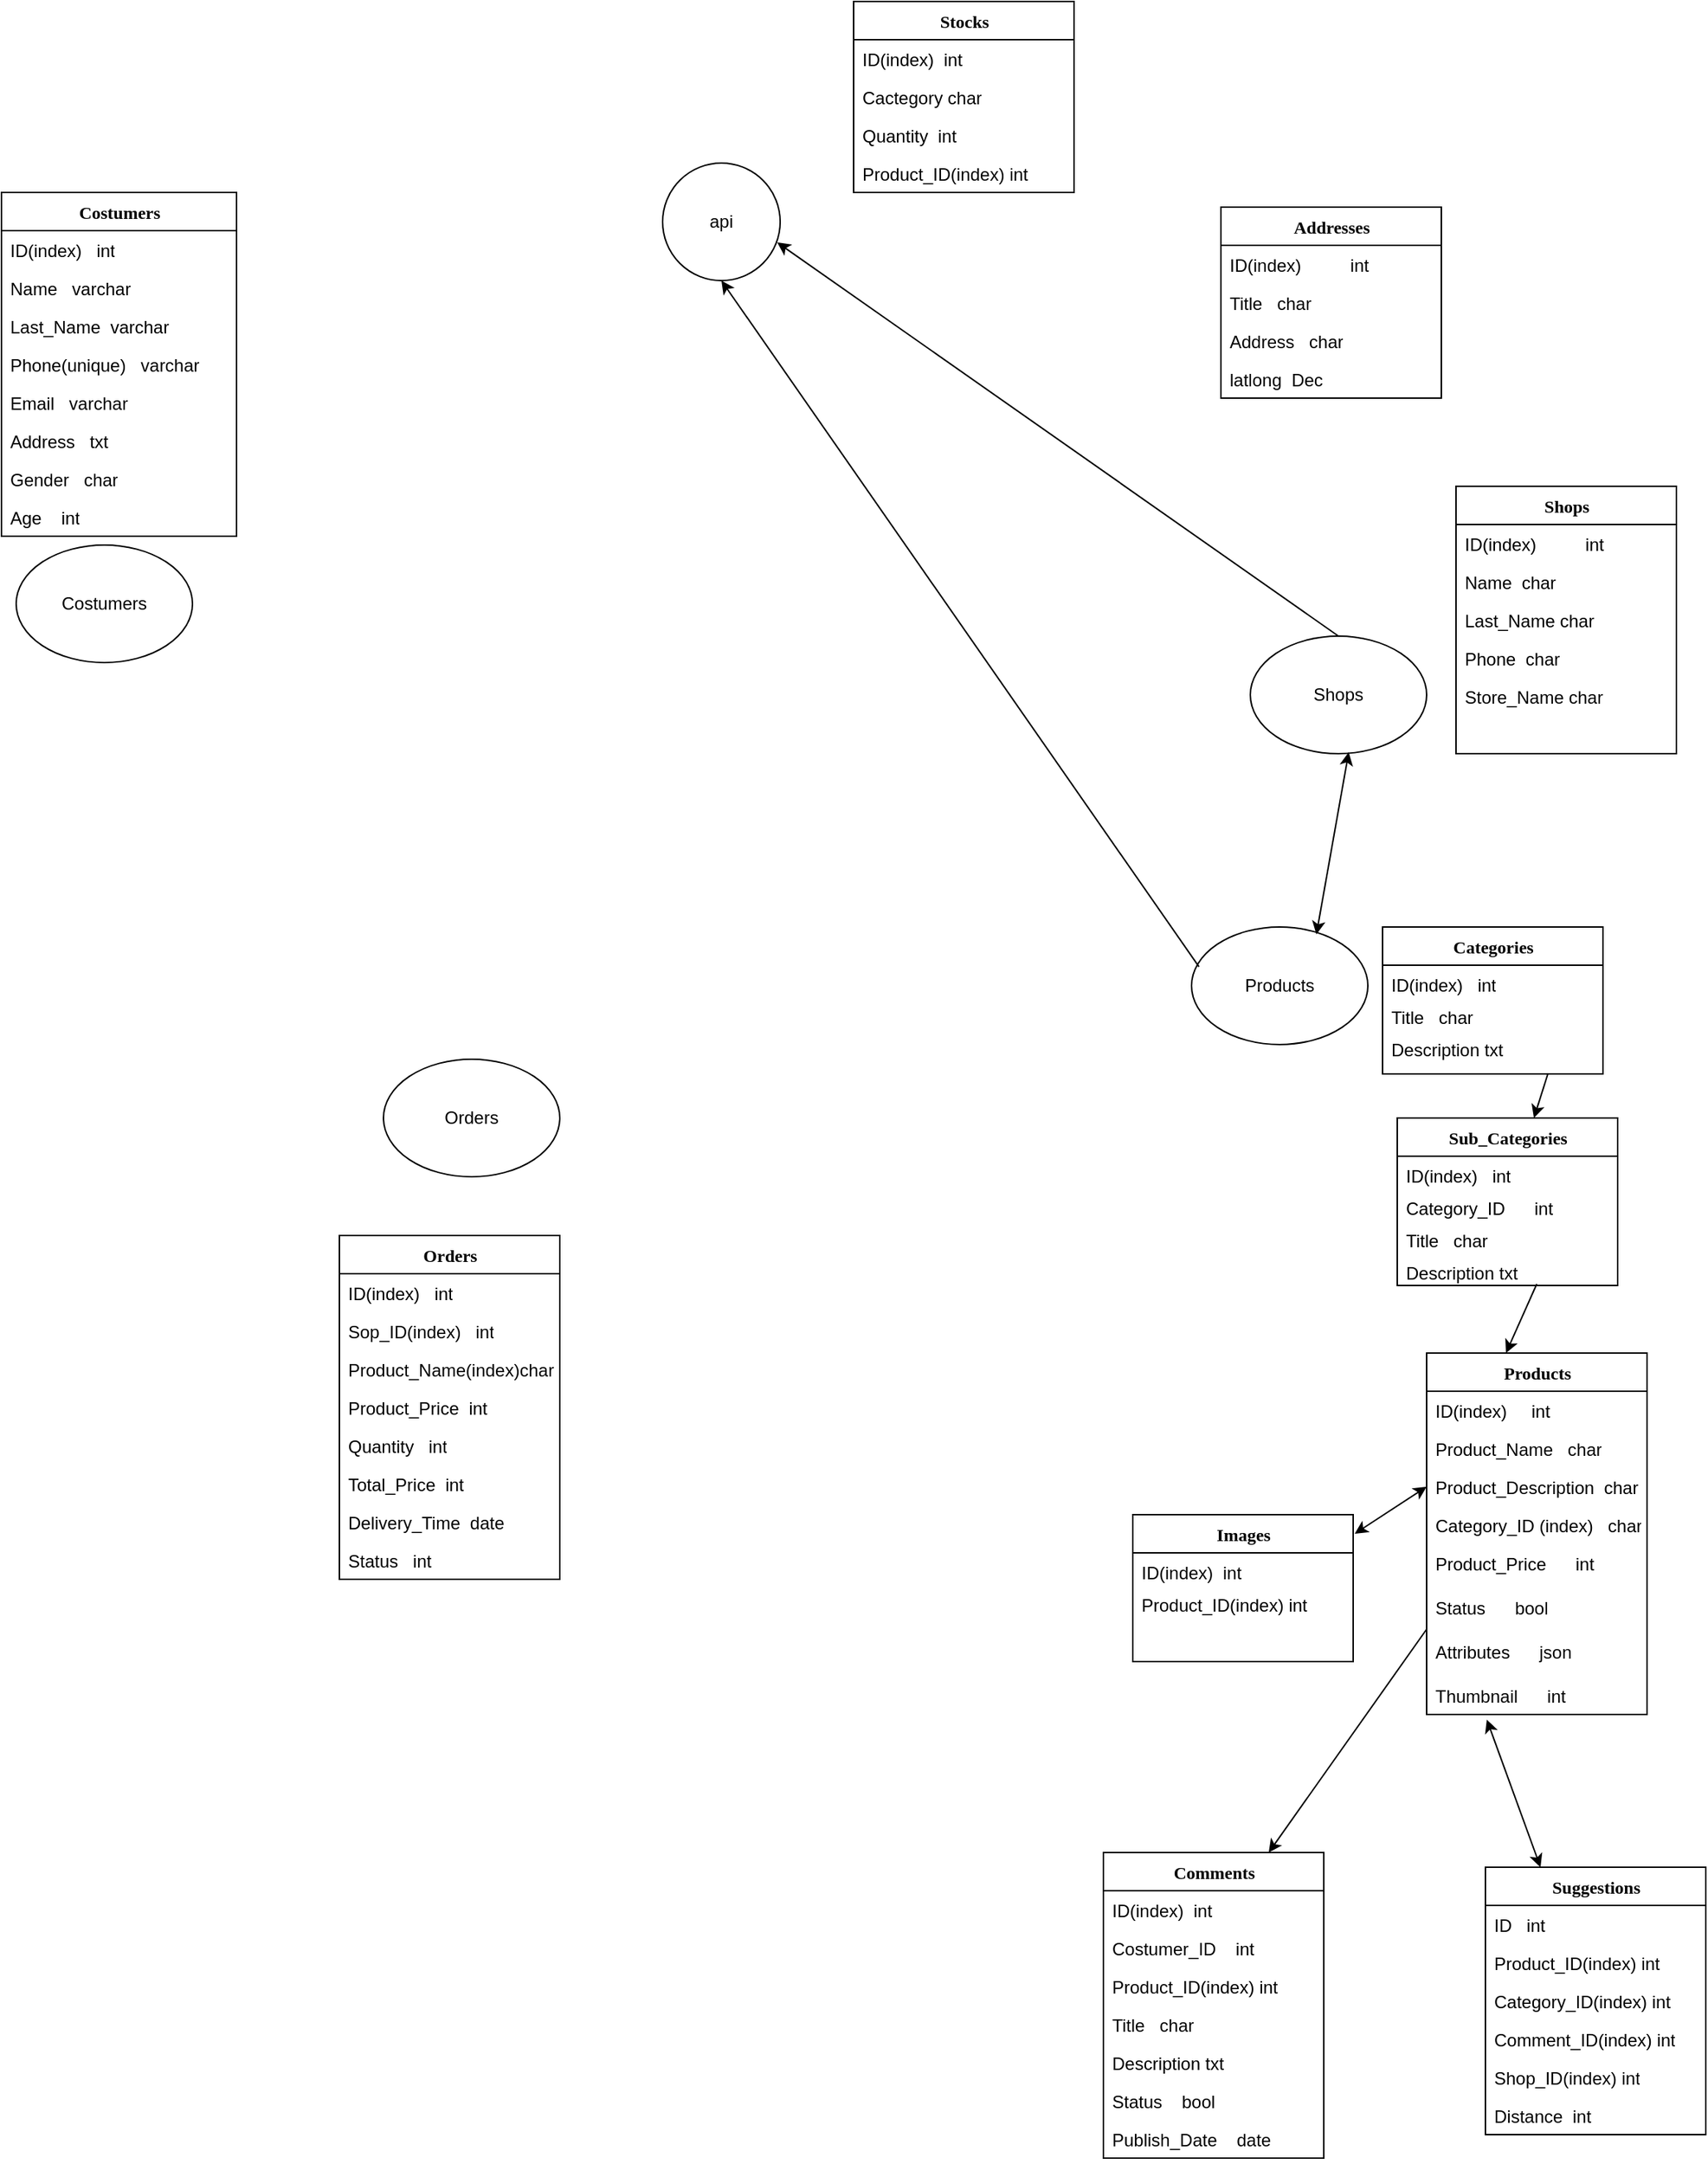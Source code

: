 <mxfile version="15.8.6" type="github">
  <diagram name="Page-1" id="9f46799a-70d6-7492-0946-bef42562c5a5">
    <mxGraphModel dx="1422" dy="794" grid="1" gridSize="10" guides="1" tooltips="1" connect="1" arrows="1" fold="1" page="1" pageScale="1" pageWidth="1100" pageHeight="850" background="none" math="0" shadow="0">
      <root>
        <mxCell id="0" />
        <mxCell id="1" parent="0" />
        <mxCell id="78961159f06e98e8-17" value="Costumers" style="swimlane;html=1;fontStyle=1;align=center;verticalAlign=top;childLayout=stackLayout;horizontal=1;startSize=26;horizontalStack=0;resizeParent=1;resizeLast=0;collapsible=1;marginBottom=0;swimlaneFillColor=#ffffff;rounded=0;shadow=0;comic=0;labelBackgroundColor=none;strokeWidth=1;fillColor=none;fontFamily=Verdana;fontSize=12" parent="1" vertex="1">
          <mxGeometry x="100" y="160" width="160" height="234" as="geometry" />
        </mxCell>
        <mxCell id="78961159f06e98e8-21" value="ID(index)&lt;span style=&quot;white-space: pre&quot;&gt; &lt;/span&gt;&lt;span style=&quot;white-space: pre&quot;&gt; &lt;/span&gt;&lt;span style=&quot;white-space: pre&quot;&gt; &lt;/span&gt;int" style="text;html=1;strokeColor=none;fillColor=none;align=left;verticalAlign=top;spacingLeft=4;spacingRight=4;whiteSpace=wrap;overflow=hidden;rotatable=0;points=[[0,0.5],[1,0.5]];portConstraint=eastwest;" parent="78961159f06e98e8-17" vertex="1">
          <mxGeometry y="26" width="160" height="26" as="geometry" />
        </mxCell>
        <mxCell id="whwB5My_SIchrcy2n_Ha-5" value="Name&lt;span style=&quot;white-space: pre&quot;&gt; &lt;/span&gt;&lt;span style=&quot;white-space: pre&quot;&gt; &lt;/span&gt;&lt;span style=&quot;white-space: pre&quot;&gt; &lt;/span&gt;varchar" style="text;html=1;strokeColor=none;fillColor=none;align=left;verticalAlign=top;spacingLeft=4;spacingRight=4;whiteSpace=wrap;overflow=hidden;rotatable=0;points=[[0,0.5],[1,0.5]];portConstraint=eastwest;" parent="78961159f06e98e8-17" vertex="1">
          <mxGeometry y="52" width="160" height="26" as="geometry" />
        </mxCell>
        <mxCell id="78961159f06e98e8-23" value="Last_Name&lt;span style=&quot;white-space: pre&quot;&gt; &lt;/span&gt;&lt;span style=&quot;white-space: pre&quot;&gt; &lt;/span&gt;varchar" style="text;html=1;strokeColor=none;fillColor=none;align=left;verticalAlign=top;spacingLeft=4;spacingRight=4;whiteSpace=wrap;overflow=hidden;rotatable=0;points=[[0,0.5],[1,0.5]];portConstraint=eastwest;" parent="78961159f06e98e8-17" vertex="1">
          <mxGeometry y="78" width="160" height="26" as="geometry" />
        </mxCell>
        <mxCell id="78961159f06e98e8-25" value="Phone(unique)&lt;span style=&quot;white-space: pre&quot;&gt; &lt;/span&gt;&lt;span style=&quot;white-space: pre&quot;&gt; &lt;/span&gt;&lt;span style=&quot;white-space: pre&quot;&gt; &lt;/span&gt;varchar" style="text;html=1;strokeColor=none;fillColor=none;align=left;verticalAlign=top;spacingLeft=4;spacingRight=4;whiteSpace=wrap;overflow=hidden;rotatable=0;points=[[0,0.5],[1,0.5]];portConstraint=eastwest;" parent="78961159f06e98e8-17" vertex="1">
          <mxGeometry y="104" width="160" height="26" as="geometry" />
        </mxCell>
        <mxCell id="78961159f06e98e8-26" value="Email&lt;span style=&quot;white-space: pre&quot;&gt; &lt;/span&gt;&lt;span style=&quot;white-space: pre&quot;&gt; &lt;/span&gt;&lt;span style=&quot;white-space: pre&quot;&gt; &lt;/span&gt;varchar" style="text;html=1;strokeColor=none;fillColor=none;align=left;verticalAlign=top;spacingLeft=4;spacingRight=4;whiteSpace=wrap;overflow=hidden;rotatable=0;points=[[0,0.5],[1,0.5]];portConstraint=eastwest;" parent="78961159f06e98e8-17" vertex="1">
          <mxGeometry y="130" width="160" height="26" as="geometry" />
        </mxCell>
        <mxCell id="78961159f06e98e8-24" value="Address&lt;span style=&quot;white-space: pre&quot;&gt; &lt;/span&gt;&lt;span style=&quot;white-space: pre&quot;&gt; &lt;/span&gt;&lt;span style=&quot;white-space: pre&quot;&gt; &lt;/span&gt;txt" style="text;html=1;strokeColor=none;fillColor=none;align=left;verticalAlign=top;spacingLeft=4;spacingRight=4;whiteSpace=wrap;overflow=hidden;rotatable=0;points=[[0,0.5],[1,0.5]];portConstraint=eastwest;" parent="78961159f06e98e8-17" vertex="1">
          <mxGeometry y="156" width="160" height="26" as="geometry" />
        </mxCell>
        <mxCell id="whwB5My_SIchrcy2n_Ha-3" value="Gender&lt;span style=&quot;white-space: pre&quot;&gt; &lt;/span&gt;&lt;span style=&quot;white-space: pre&quot;&gt; &lt;/span&gt;&lt;span style=&quot;white-space: pre&quot;&gt; &lt;/span&gt;char" style="text;html=1;strokeColor=none;fillColor=none;align=left;verticalAlign=top;spacingLeft=4;spacingRight=4;whiteSpace=wrap;overflow=hidden;rotatable=0;points=[[0,0.5],[1,0.5]];portConstraint=eastwest;" parent="78961159f06e98e8-17" vertex="1">
          <mxGeometry y="182" width="160" height="26" as="geometry" />
        </mxCell>
        <mxCell id="whwB5My_SIchrcy2n_Ha-4" value="Age&lt;span style=&quot;white-space: pre&quot;&gt; &lt;/span&gt;&lt;span style=&quot;white-space: pre&quot;&gt; &lt;/span&gt;&lt;span style=&quot;white-space: pre&quot;&gt; &lt;/span&gt;&lt;span style=&quot;white-space: pre&quot;&gt; &lt;/span&gt;int" style="text;html=1;strokeColor=none;fillColor=none;align=left;verticalAlign=top;spacingLeft=4;spacingRight=4;whiteSpace=wrap;overflow=hidden;rotatable=0;points=[[0,0.5],[1,0.5]];portConstraint=eastwest;" parent="78961159f06e98e8-17" vertex="1">
          <mxGeometry y="208" width="160" height="26" as="geometry" />
        </mxCell>
        <mxCell id="78961159f06e98e8-30" value="Shops" style="swimlane;html=1;fontStyle=1;align=center;verticalAlign=top;childLayout=stackLayout;horizontal=1;startSize=26;horizontalStack=0;resizeParent=1;resizeLast=0;collapsible=1;marginBottom=0;swimlaneFillColor=#ffffff;rounded=0;shadow=0;comic=0;labelBackgroundColor=none;strokeWidth=1;fillColor=none;fontFamily=Verdana;fontSize=12" parent="1" vertex="1">
          <mxGeometry x="1090" y="360" width="150" height="182" as="geometry" />
        </mxCell>
        <mxCell id="78961159f06e98e8-31" value="ID(index)&amp;nbsp; &amp;nbsp; &amp;nbsp; &amp;nbsp; &amp;nbsp;&lt;span&gt; &lt;/span&gt;int" style="text;html=1;strokeColor=none;fillColor=none;align=left;verticalAlign=top;spacingLeft=4;spacingRight=4;whiteSpace=wrap;overflow=hidden;rotatable=0;points=[[0,0.5],[1,0.5]];portConstraint=eastwest;" parent="78961159f06e98e8-30" vertex="1">
          <mxGeometry y="26" width="150" height="26" as="geometry" />
        </mxCell>
        <mxCell id="whwB5My_SIchrcy2n_Ha-6" value="Name&lt;span style=&quot;white-space: pre&quot;&gt; &lt;/span&gt;&lt;span style=&quot;white-space: pre&quot;&gt; &lt;/span&gt;char" style="text;html=1;strokeColor=none;fillColor=none;align=left;verticalAlign=top;spacingLeft=4;spacingRight=4;whiteSpace=wrap;overflow=hidden;rotatable=0;points=[[0,0.5],[1,0.5]];portConstraint=eastwest;" parent="78961159f06e98e8-30" vertex="1">
          <mxGeometry y="52" width="150" height="26" as="geometry" />
        </mxCell>
        <mxCell id="78961159f06e98e8-32" value="Last_Name&lt;span style=&quot;white-space: pre&quot;&gt; &lt;/span&gt;char" style="text;html=1;strokeColor=none;fillColor=none;align=left;verticalAlign=top;spacingLeft=4;spacingRight=4;whiteSpace=wrap;overflow=hidden;rotatable=0;points=[[0,0.5],[1,0.5]];portConstraint=eastwest;" parent="78961159f06e98e8-30" vertex="1">
          <mxGeometry y="78" width="150" height="26" as="geometry" />
        </mxCell>
        <mxCell id="78961159f06e98e8-33" value="Phone&lt;span style=&quot;white-space: pre&quot;&gt; &lt;/span&gt;&lt;span style=&quot;white-space: pre&quot;&gt; &lt;/span&gt;char" style="text;html=1;strokeColor=none;fillColor=none;align=left;verticalAlign=top;spacingLeft=4;spacingRight=4;whiteSpace=wrap;overflow=hidden;rotatable=0;points=[[0,0.5],[1,0.5]];portConstraint=eastwest;" parent="78961159f06e98e8-30" vertex="1">
          <mxGeometry y="104" width="150" height="26" as="geometry" />
        </mxCell>
        <mxCell id="78961159f06e98e8-34" value="Store_Name&lt;span style=&quot;white-space: pre&quot;&gt; &lt;/span&gt;char" style="text;html=1;strokeColor=none;fillColor=none;align=left;verticalAlign=top;spacingLeft=4;spacingRight=4;whiteSpace=wrap;overflow=hidden;rotatable=0;points=[[0,0.5],[1,0.5]];portConstraint=eastwest;" parent="78961159f06e98e8-30" vertex="1">
          <mxGeometry y="130" width="150" height="26" as="geometry" />
        </mxCell>
        <mxCell id="78961159f06e98e8-56" value="Categories" style="swimlane;html=1;fontStyle=1;align=center;verticalAlign=top;childLayout=stackLayout;horizontal=1;startSize=26;horizontalStack=0;resizeParent=1;resizeLast=0;collapsible=1;marginBottom=0;swimlaneFillColor=#ffffff;rounded=0;shadow=0;comic=0;labelBackgroundColor=none;strokeWidth=1;fillColor=none;fontFamily=Verdana;fontSize=12" parent="1" vertex="1">
          <mxGeometry x="1040" y="660" width="150" height="100" as="geometry" />
        </mxCell>
        <mxCell id="78961159f06e98e8-57" value="ID(index)&lt;span style=&quot;white-space: pre&quot;&gt; &lt;span style=&quot;white-space: pre&quot;&gt; &lt;/span&gt;&lt;span style=&quot;white-space: pre&quot;&gt; &lt;/span&gt;&lt;/span&gt;int" style="text;html=1;strokeColor=none;fillColor=none;align=left;verticalAlign=top;spacingLeft=4;spacingRight=4;whiteSpace=wrap;overflow=hidden;rotatable=0;points=[[0,0.5],[1,0.5]];portConstraint=eastwest;" parent="78961159f06e98e8-56" vertex="1">
          <mxGeometry y="26" width="150" height="22" as="geometry" />
        </mxCell>
        <mxCell id="GX2w4aBkMcM-ehUfeszz-30" value="Title&lt;span style=&quot;white-space: pre&quot;&gt; &lt;/span&gt;&lt;span style=&quot;white-space: pre&quot;&gt; &lt;span style=&quot;white-space: pre&quot;&gt; &lt;/span&gt;&lt;/span&gt;char" style="text;html=1;strokeColor=none;fillColor=none;align=left;verticalAlign=top;spacingLeft=4;spacingRight=4;whiteSpace=wrap;overflow=hidden;rotatable=0;points=[[0,0.5],[1,0.5]];portConstraint=eastwest;" parent="78961159f06e98e8-56" vertex="1">
          <mxGeometry y="48" width="150" height="22" as="geometry" />
        </mxCell>
        <mxCell id="GX2w4aBkMcM-ehUfeszz-31" value="Description&lt;span style=&quot;white-space: pre&quot;&gt; &lt;/span&gt;txt" style="text;html=1;strokeColor=none;fillColor=none;align=left;verticalAlign=top;spacingLeft=4;spacingRight=4;whiteSpace=wrap;overflow=hidden;rotatable=0;points=[[0,0.5],[1,0.5]];portConstraint=eastwest;" parent="78961159f06e98e8-56" vertex="1">
          <mxGeometry y="70" width="150" height="22" as="geometry" />
        </mxCell>
        <mxCell id="78961159f06e98e8-69" value="Comments" style="swimlane;html=1;fontStyle=1;align=center;verticalAlign=top;childLayout=stackLayout;horizontal=1;startSize=26;horizontalStack=0;resizeParent=1;resizeLast=0;collapsible=1;marginBottom=0;swimlaneFillColor=#ffffff;rounded=0;shadow=0;comic=0;labelBackgroundColor=none;strokeWidth=1;fillColor=none;fontFamily=Verdana;fontSize=12" parent="1" vertex="1">
          <mxGeometry x="850" y="1290" width="150" height="208" as="geometry" />
        </mxCell>
        <mxCell id="78961159f06e98e8-70" value="ID(index)&lt;span style=&quot;white-space: pre&quot;&gt; &lt;/span&gt;&lt;span style=&quot;white-space: pre&quot;&gt; &lt;/span&gt;int" style="text;html=1;strokeColor=none;fillColor=none;align=left;verticalAlign=top;spacingLeft=4;spacingRight=4;whiteSpace=wrap;overflow=hidden;rotatable=0;points=[[0,0.5],[1,0.5]];portConstraint=eastwest;" parent="78961159f06e98e8-69" vertex="1">
          <mxGeometry y="26" width="150" height="26" as="geometry" />
        </mxCell>
        <mxCell id="g1uCr-JNtnJR1pOPnPNC-6" value="Costumer_ID&amp;nbsp; &amp;nbsp; int" style="text;html=1;strokeColor=none;fillColor=none;align=left;verticalAlign=top;spacingLeft=4;spacingRight=4;whiteSpace=wrap;overflow=hidden;rotatable=0;points=[[0,0.5],[1,0.5]];portConstraint=eastwest;" vertex="1" parent="78961159f06e98e8-69">
          <mxGeometry y="52" width="150" height="26" as="geometry" />
        </mxCell>
        <mxCell id="GX2w4aBkMcM-ehUfeszz-32" value="Product_ID(index)&lt;span style=&quot;white-space: pre&quot;&gt; &lt;/span&gt;int" style="text;html=1;strokeColor=none;fillColor=none;align=left;verticalAlign=top;spacingLeft=4;spacingRight=4;whiteSpace=wrap;overflow=hidden;rotatable=0;points=[[0,0.5],[1,0.5]];portConstraint=eastwest;" parent="78961159f06e98e8-69" vertex="1">
          <mxGeometry y="78" width="150" height="26" as="geometry" />
        </mxCell>
        <mxCell id="78961159f06e98e8-71" value="Title&lt;span style=&quot;white-space: pre&quot;&gt; &lt;/span&gt;&lt;span style=&quot;white-space: pre&quot;&gt; &lt;/span&gt;&lt;span style=&quot;white-space: pre&quot;&gt; &lt;/span&gt;char" style="text;html=1;strokeColor=none;fillColor=none;align=left;verticalAlign=top;spacingLeft=4;spacingRight=4;whiteSpace=wrap;overflow=hidden;rotatable=0;points=[[0,0.5],[1,0.5]];portConstraint=eastwest;" parent="78961159f06e98e8-69" vertex="1">
          <mxGeometry y="104" width="150" height="26" as="geometry" />
        </mxCell>
        <mxCell id="78961159f06e98e8-72" value="Description&lt;span style=&quot;white-space: pre&quot;&gt; &lt;/span&gt;txt" style="text;html=1;strokeColor=none;fillColor=none;align=left;verticalAlign=top;spacingLeft=4;spacingRight=4;whiteSpace=wrap;overflow=hidden;rotatable=0;points=[[0,0.5],[1,0.5]];portConstraint=eastwest;" parent="78961159f06e98e8-69" vertex="1">
          <mxGeometry y="130" width="150" height="26" as="geometry" />
        </mxCell>
        <mxCell id="g1uCr-JNtnJR1pOPnPNC-5" value="Status&amp;nbsp; &amp;nbsp; bool" style="text;html=1;strokeColor=none;fillColor=none;align=left;verticalAlign=top;spacingLeft=4;spacingRight=4;whiteSpace=wrap;overflow=hidden;rotatable=0;points=[[0,0.5],[1,0.5]];portConstraint=eastwest;" vertex="1" parent="78961159f06e98e8-69">
          <mxGeometry y="156" width="150" height="26" as="geometry" />
        </mxCell>
        <mxCell id="g1uCr-JNtnJR1pOPnPNC-7" value="Publish_Date&amp;nbsp; &amp;nbsp; date" style="text;html=1;strokeColor=none;fillColor=none;align=left;verticalAlign=top;spacingLeft=4;spacingRight=4;whiteSpace=wrap;overflow=hidden;rotatable=0;points=[[0,0.5],[1,0.5]];portConstraint=eastwest;" vertex="1" parent="78961159f06e98e8-69">
          <mxGeometry y="182" width="150" height="26" as="geometry" />
        </mxCell>
        <mxCell id="78961159f06e98e8-82" value="Products" style="swimlane;html=1;fontStyle=1;align=center;verticalAlign=top;childLayout=stackLayout;horizontal=1;startSize=26;horizontalStack=0;resizeParent=1;resizeLast=0;collapsible=1;marginBottom=0;swimlaneFillColor=#ffffff;rounded=0;shadow=0;comic=0;labelBackgroundColor=none;strokeWidth=1;fillColor=none;fontFamily=Verdana;fontSize=12" parent="1" vertex="1">
          <mxGeometry x="1070" y="950" width="150" height="246" as="geometry" />
        </mxCell>
        <mxCell id="78961159f06e98e8-83" value="ID(index)&lt;span style=&quot;white-space: pre&quot;&gt;&lt;span style=&quot;white-space: pre&quot;&gt; &lt;/span&gt;&lt;span style=&quot;white-space: pre&quot;&gt; &lt;/span&gt;&lt;span style=&quot;white-space: pre&quot;&gt; &lt;/span&gt;  &lt;/span&gt;int" style="text;html=1;strokeColor=none;fillColor=none;align=left;verticalAlign=top;spacingLeft=4;spacingRight=4;whiteSpace=wrap;overflow=hidden;rotatable=0;points=[[0,0.5],[1,0.5]];portConstraint=eastwest;" parent="78961159f06e98e8-82" vertex="1">
          <mxGeometry y="26" width="150" height="26" as="geometry" />
        </mxCell>
        <mxCell id="whwB5My_SIchrcy2n_Ha-8" value="Product_Name&lt;span style=&quot;white-space: pre&quot;&gt; &lt;/span&gt;&amp;nbsp;&amp;nbsp;char" style="text;html=1;strokeColor=none;fillColor=none;align=left;verticalAlign=top;spacingLeft=4;spacingRight=4;whiteSpace=wrap;overflow=hidden;rotatable=0;points=[[0,0.5],[1,0.5]];portConstraint=eastwest;" parent="78961159f06e98e8-82" vertex="1">
          <mxGeometry y="52" width="150" height="26" as="geometry" />
        </mxCell>
        <mxCell id="whwB5My_SIchrcy2n_Ha-9" value="Product_Description&amp;nbsp; char" style="text;html=1;strokeColor=none;fillColor=none;align=left;verticalAlign=top;spacingLeft=4;spacingRight=4;whiteSpace=wrap;overflow=hidden;rotatable=0;points=[[0,0.5],[1,0.5]];portConstraint=eastwest;" parent="78961159f06e98e8-82" vertex="1">
          <mxGeometry y="78" width="150" height="26" as="geometry" />
        </mxCell>
        <mxCell id="whwB5My_SIchrcy2n_Ha-10" value="Category_ID&lt;span&gt;&amp;nbsp;(index)&amp;nbsp;&amp;nbsp;&amp;nbsp;&lt;/span&gt;char" style="text;html=1;strokeColor=none;fillColor=none;align=left;verticalAlign=top;spacingLeft=4;spacingRight=4;whiteSpace=wrap;overflow=hidden;rotatable=0;points=[[0,0.5],[1,0.5]];portConstraint=eastwest;" parent="78961159f06e98e8-82" vertex="1">
          <mxGeometry y="104" width="150" height="26" as="geometry" />
        </mxCell>
        <mxCell id="whwB5My_SIchrcy2n_Ha-11" value="Product_Price&amp;nbsp; &amp;nbsp;&lt;span style=&quot;white-space: pre&quot;&gt; &lt;/span&gt; &amp;nbsp;int" style="text;html=1;strokeColor=none;fillColor=none;align=left;verticalAlign=top;spacingLeft=4;spacingRight=4;whiteSpace=wrap;overflow=hidden;rotatable=0;points=[[0,0.5],[1,0.5]];portConstraint=eastwest;" parent="78961159f06e98e8-82" vertex="1">
          <mxGeometry y="130" width="150" height="30" as="geometry" />
        </mxCell>
        <mxCell id="EhOiAVMrNyE-1cnhU0l3-12" value="Status&lt;span style=&quot;white-space: pre&quot;&gt; &lt;/span&gt;&lt;span style=&quot;white-space: pre&quot;&gt; &lt;/span&gt;&amp;nbsp; &lt;span style=&quot;white-space: pre&quot;&gt; &lt;/span&gt;&amp;nbsp;bool" style="text;html=1;strokeColor=none;fillColor=none;align=left;verticalAlign=top;spacingLeft=4;spacingRight=4;whiteSpace=wrap;overflow=hidden;rotatable=0;points=[[0,0.5],[1,0.5]];portConstraint=eastwest;" parent="78961159f06e98e8-82" vertex="1">
          <mxGeometry y="160" width="150" height="30" as="geometry" />
        </mxCell>
        <mxCell id="EhOiAVMrNyE-1cnhU0l3-13" value="Attributes&lt;span style=&quot;white-space: pre&quot;&gt; &lt;/span&gt;&lt;span style=&quot;white-space: pre&quot;&gt; &lt;/span&gt;&amp;nbsp; &lt;span style=&quot;white-space: pre&quot;&gt; &lt;/span&gt;&amp;nbsp;json" style="text;html=1;strokeColor=none;fillColor=none;align=left;verticalAlign=top;spacingLeft=4;spacingRight=4;whiteSpace=wrap;overflow=hidden;rotatable=0;points=[[0,0.5],[1,0.5]];portConstraint=eastwest;" parent="78961159f06e98e8-82" vertex="1">
          <mxGeometry y="190" width="150" height="30" as="geometry" />
        </mxCell>
        <mxCell id="g1uCr-JNtnJR1pOPnPNC-4" value="Thumbnail&amp;nbsp; &amp;nbsp; &amp;nbsp; int" style="text;html=1;strokeColor=none;fillColor=none;align=left;verticalAlign=top;spacingLeft=4;spacingRight=4;whiteSpace=wrap;overflow=hidden;rotatable=0;points=[[0,0.5],[1,0.5]];portConstraint=eastwest;" vertex="1" parent="78961159f06e98e8-82">
          <mxGeometry y="220" width="150" height="26" as="geometry" />
        </mxCell>
        <mxCell id="78961159f06e98e8-108" value="Orders" style="swimlane;html=1;fontStyle=1;align=center;verticalAlign=top;childLayout=stackLayout;horizontal=1;startSize=26;horizontalStack=0;resizeParent=1;resizeLast=0;collapsible=1;marginBottom=0;swimlaneFillColor=#ffffff;rounded=0;shadow=0;comic=0;labelBackgroundColor=none;strokeWidth=1;fillColor=none;fontFamily=Verdana;fontSize=12" parent="1" vertex="1">
          <mxGeometry x="330" y="870" width="150" height="234" as="geometry" />
        </mxCell>
        <mxCell id="78961159f06e98e8-109" value="ID(index)&lt;span style=&quot;white-space: pre&quot;&gt; &lt;/span&gt;&lt;span style=&quot;white-space: pre&quot;&gt; &lt;/span&gt;&lt;span style=&quot;white-space: pre&quot;&gt; &lt;/span&gt;int" style="text;html=1;strokeColor=none;fillColor=none;align=left;verticalAlign=top;spacingLeft=4;spacingRight=4;whiteSpace=wrap;overflow=hidden;rotatable=0;points=[[0,0.5],[1,0.5]];portConstraint=eastwest;" parent="78961159f06e98e8-108" vertex="1">
          <mxGeometry y="26" width="150" height="26" as="geometry" />
        </mxCell>
        <mxCell id="dH1eQrasgjmzA6_pi9IB-8" value="Sop_ID(index)&lt;span style=&quot;white-space: pre&quot;&gt; &lt;/span&gt;&lt;span style=&quot;white-space: pre&quot;&gt; &lt;/span&gt;&lt;span style=&quot;white-space: pre&quot;&gt; &lt;/span&gt;int" style="text;html=1;strokeColor=none;fillColor=none;align=left;verticalAlign=top;spacingLeft=4;spacingRight=4;whiteSpace=wrap;overflow=hidden;rotatable=0;points=[[0,0.5],[1,0.5]];portConstraint=eastwest;" parent="78961159f06e98e8-108" vertex="1">
          <mxGeometry y="52" width="150" height="26" as="geometry" />
        </mxCell>
        <mxCell id="EhOiAVMrNyE-1cnhU0l3-1" value="Product_Name(index)char" style="text;html=1;strokeColor=none;fillColor=none;align=left;verticalAlign=top;spacingLeft=4;spacingRight=4;whiteSpace=wrap;overflow=hidden;rotatable=0;points=[[0,0.5],[1,0.5]];portConstraint=eastwest;" parent="78961159f06e98e8-108" vertex="1">
          <mxGeometry y="78" width="150" height="26" as="geometry" />
        </mxCell>
        <mxCell id="78961159f06e98e8-110" value="Product_Price&lt;span style=&quot;white-space: pre&quot;&gt; &lt;/span&gt;&lt;span style=&quot;white-space: pre&quot;&gt; &lt;/span&gt;int" style="text;html=1;strokeColor=none;fillColor=none;align=left;verticalAlign=top;spacingLeft=4;spacingRight=4;whiteSpace=wrap;overflow=hidden;rotatable=0;points=[[0,0.5],[1,0.5]];portConstraint=eastwest;" parent="78961159f06e98e8-108" vertex="1">
          <mxGeometry y="104" width="150" height="26" as="geometry" />
        </mxCell>
        <mxCell id="whwB5My_SIchrcy2n_Ha-26" value="Quantity&lt;span style=&quot;white-space: pre&quot;&gt; &lt;/span&gt;&lt;span style=&quot;white-space: pre&quot;&gt; &lt;/span&gt;&lt;span style=&quot;white-space: pre&quot;&gt; &lt;/span&gt;int" style="text;html=1;strokeColor=none;fillColor=none;align=left;verticalAlign=top;spacingLeft=4;spacingRight=4;whiteSpace=wrap;overflow=hidden;rotatable=0;points=[[0,0.5],[1,0.5]];portConstraint=eastwest;" parent="78961159f06e98e8-108" vertex="1">
          <mxGeometry y="130" width="150" height="26" as="geometry" />
        </mxCell>
        <mxCell id="whwB5My_SIchrcy2n_Ha-27" value="Total_Price&lt;span style=&quot;white-space: pre&quot;&gt; &lt;/span&gt;&lt;span style=&quot;white-space: pre&quot;&gt; &lt;/span&gt;int" style="text;html=1;strokeColor=none;fillColor=none;align=left;verticalAlign=top;spacingLeft=4;spacingRight=4;whiteSpace=wrap;overflow=hidden;rotatable=0;points=[[0,0.5],[1,0.5]];portConstraint=eastwest;" parent="78961159f06e98e8-108" vertex="1">
          <mxGeometry y="156" width="150" height="26" as="geometry" />
        </mxCell>
        <mxCell id="dH1eQrasgjmzA6_pi9IB-7" value="Delivery_Time&amp;nbsp;&lt;span style=&quot;white-space: pre&quot;&gt; &lt;/span&gt;date" style="text;html=1;strokeColor=none;fillColor=none;align=left;verticalAlign=top;spacingLeft=4;spacingRight=4;whiteSpace=wrap;overflow=hidden;rotatable=0;points=[[0,0.5],[1,0.5]];portConstraint=eastwest;" parent="78961159f06e98e8-108" vertex="1">
          <mxGeometry y="182" width="150" height="26" as="geometry" />
        </mxCell>
        <mxCell id="g1uCr-JNtnJR1pOPnPNC-8" value="Status&amp;nbsp;&lt;span style=&quot;white-space: pre&quot;&gt;	&lt;/span&gt;&lt;span style=&quot;white-space: pre&quot;&gt;	&lt;/span&gt;int" style="text;html=1;strokeColor=none;fillColor=none;align=left;verticalAlign=top;spacingLeft=4;spacingRight=4;whiteSpace=wrap;overflow=hidden;rotatable=0;points=[[0,0.5],[1,0.5]];portConstraint=eastwest;" vertex="1" parent="78961159f06e98e8-108">
          <mxGeometry y="208" width="150" height="26" as="geometry" />
        </mxCell>
        <mxCell id="GX2w4aBkMcM-ehUfeszz-23" value="Suggestions" style="swimlane;html=1;fontStyle=1;align=center;verticalAlign=top;childLayout=stackLayout;horizontal=1;startSize=26;horizontalStack=0;resizeParent=1;resizeLast=0;collapsible=1;marginBottom=0;swimlaneFillColor=#ffffff;rounded=0;shadow=0;comic=0;labelBackgroundColor=none;strokeWidth=1;fillColor=none;fontFamily=Verdana;fontSize=12" parent="1" vertex="1">
          <mxGeometry x="1110" y="1300" width="150" height="182" as="geometry" />
        </mxCell>
        <mxCell id="GX2w4aBkMcM-ehUfeszz-24" value="ID&lt;span style=&quot;white-space: pre&quot;&gt; &lt;span style=&quot;white-space: pre&quot;&gt; &lt;/span&gt;&lt;span style=&quot;white-space: pre&quot;&gt; &lt;/span&gt;&lt;/span&gt;int" style="text;html=1;strokeColor=none;fillColor=none;align=left;verticalAlign=top;spacingLeft=4;spacingRight=4;whiteSpace=wrap;overflow=hidden;rotatable=0;points=[[0,0.5],[1,0.5]];portConstraint=eastwest;" parent="GX2w4aBkMcM-ehUfeszz-23" vertex="1">
          <mxGeometry y="26" width="150" height="26" as="geometry" />
        </mxCell>
        <mxCell id="GX2w4aBkMcM-ehUfeszz-27" value="Product_ID(index)&lt;span style=&quot;white-space: pre&quot;&gt; &lt;/span&gt;int" style="text;html=1;strokeColor=none;fillColor=none;align=left;verticalAlign=top;spacingLeft=4;spacingRight=4;whiteSpace=wrap;overflow=hidden;rotatable=0;points=[[0,0.5],[1,0.5]];portConstraint=eastwest;" parent="GX2w4aBkMcM-ehUfeszz-23" vertex="1">
          <mxGeometry y="52" width="150" height="26" as="geometry" />
        </mxCell>
        <mxCell id="GX2w4aBkMcM-ehUfeszz-29" value="Category_ID(index)&lt;span style=&quot;white-space: pre&quot;&gt; &lt;/span&gt;int" style="text;html=1;strokeColor=none;fillColor=none;align=left;verticalAlign=top;spacingLeft=4;spacingRight=4;whiteSpace=wrap;overflow=hidden;rotatable=0;points=[[0,0.5],[1,0.5]];portConstraint=eastwest;" parent="GX2w4aBkMcM-ehUfeszz-23" vertex="1">
          <mxGeometry y="78" width="150" height="26" as="geometry" />
        </mxCell>
        <mxCell id="whwB5My_SIchrcy2n_Ha-2" value="Comment_ID(index) int" style="text;html=1;strokeColor=none;fillColor=none;align=left;verticalAlign=top;spacingLeft=4;spacingRight=4;whiteSpace=wrap;overflow=hidden;rotatable=0;points=[[0,0.5],[1,0.5]];portConstraint=eastwest;" parent="GX2w4aBkMcM-ehUfeszz-23" vertex="1">
          <mxGeometry y="104" width="150" height="26" as="geometry" />
        </mxCell>
        <mxCell id="GX2w4aBkMcM-ehUfeszz-25" value="Shop_ID(index)&lt;span style=&quot;white-space: pre&quot;&gt; &lt;/span&gt;int" style="text;html=1;strokeColor=none;fillColor=none;align=left;verticalAlign=top;spacingLeft=4;spacingRight=4;whiteSpace=wrap;overflow=hidden;rotatable=0;points=[[0,0.5],[1,0.5]];portConstraint=eastwest;" parent="GX2w4aBkMcM-ehUfeszz-23" vertex="1">
          <mxGeometry y="130" width="150" height="26" as="geometry" />
        </mxCell>
        <mxCell id="GX2w4aBkMcM-ehUfeszz-28" value="Distance&lt;span style=&quot;white-space: pre&quot;&gt; &lt;/span&gt;&lt;span style=&quot;white-space: pre&quot;&gt; &lt;/span&gt;int" style="text;html=1;strokeColor=none;fillColor=none;align=left;verticalAlign=top;spacingLeft=4;spacingRight=4;whiteSpace=wrap;overflow=hidden;rotatable=0;points=[[0,0.5],[1,0.5]];portConstraint=eastwest;" parent="GX2w4aBkMcM-ehUfeszz-23" vertex="1">
          <mxGeometry y="156" width="150" height="26" as="geometry" />
        </mxCell>
        <mxCell id="whwB5My_SIchrcy2n_Ha-16" value="Stocks" style="swimlane;html=1;fontStyle=1;align=center;verticalAlign=top;childLayout=stackLayout;horizontal=1;startSize=26;horizontalStack=0;resizeParent=1;resizeLast=0;collapsible=1;marginBottom=0;swimlaneFillColor=#ffffff;rounded=0;shadow=0;comic=0;labelBackgroundColor=none;strokeWidth=1;fillColor=none;fontFamily=Verdana;fontSize=12" parent="1" vertex="1">
          <mxGeometry x="680" y="30" width="150" height="130" as="geometry" />
        </mxCell>
        <mxCell id="whwB5My_SIchrcy2n_Ha-17" value="ID(index)&lt;span style=&quot;white-space: pre&quot;&gt;&lt;span style=&quot;white-space: pre&quot;&gt; &lt;/span&gt;&lt;span style=&quot;white-space: pre&quot;&gt; &lt;/span&gt;&lt;/span&gt;int" style="text;html=1;strokeColor=none;fillColor=none;align=left;verticalAlign=top;spacingLeft=4;spacingRight=4;whiteSpace=wrap;overflow=hidden;rotatable=0;points=[[0,0.5],[1,0.5]];portConstraint=eastwest;" parent="whwB5My_SIchrcy2n_Ha-16" vertex="1">
          <mxGeometry y="26" width="150" height="26" as="geometry" />
        </mxCell>
        <mxCell id="whwB5My_SIchrcy2n_Ha-18" value="Cactegory&lt;span style=&quot;white-space: pre&quot;&gt; &lt;/span&gt;char" style="text;html=1;strokeColor=none;fillColor=none;align=left;verticalAlign=top;spacingLeft=4;spacingRight=4;whiteSpace=wrap;overflow=hidden;rotatable=0;points=[[0,0.5],[1,0.5]];portConstraint=eastwest;" parent="whwB5My_SIchrcy2n_Ha-16" vertex="1">
          <mxGeometry y="52" width="150" height="26" as="geometry" />
        </mxCell>
        <mxCell id="whwB5My_SIchrcy2n_Ha-19" value="Quantity&lt;span style=&quot;white-space: pre&quot;&gt; &lt;/span&gt;&lt;span style=&quot;white-space: pre&quot;&gt; &lt;/span&gt;int" style="text;html=1;strokeColor=none;fillColor=none;align=left;verticalAlign=top;spacingLeft=4;spacingRight=4;whiteSpace=wrap;overflow=hidden;rotatable=0;points=[[0,0.5],[1,0.5]];portConstraint=eastwest;" parent="whwB5My_SIchrcy2n_Ha-16" vertex="1">
          <mxGeometry y="78" width="150" height="26" as="geometry" />
        </mxCell>
        <mxCell id="whwB5My_SIchrcy2n_Ha-20" value="Product_ID(index)&lt;span style=&quot;white-space: pre&quot;&gt; &lt;/span&gt;int" style="text;html=1;strokeColor=none;fillColor=none;align=left;verticalAlign=top;spacingLeft=4;spacingRight=4;whiteSpace=wrap;overflow=hidden;rotatable=0;points=[[0,0.5],[1,0.5]];portConstraint=eastwest;" parent="whwB5My_SIchrcy2n_Ha-16" vertex="1">
          <mxGeometry y="104" width="150" height="26" as="geometry" />
        </mxCell>
        <mxCell id="whwB5My_SIchrcy2n_Ha-28" value="Orders" style="ellipse;whiteSpace=wrap;html=1;" parent="1" vertex="1">
          <mxGeometry x="360" y="750" width="120" height="80" as="geometry" />
        </mxCell>
        <mxCell id="whwB5My_SIchrcy2n_Ha-29" value="Costumers" style="ellipse;whiteSpace=wrap;html=1;" parent="1" vertex="1">
          <mxGeometry x="110" y="400" width="120" height="80" as="geometry" />
        </mxCell>
        <mxCell id="whwB5My_SIchrcy2n_Ha-30" value="Shops" style="ellipse;whiteSpace=wrap;html=1;" parent="1" vertex="1">
          <mxGeometry x="950" y="462" width="120" height="80" as="geometry" />
        </mxCell>
        <mxCell id="whwB5My_SIchrcy2n_Ha-31" value="Products" style="ellipse;whiteSpace=wrap;html=1;" parent="1" vertex="1">
          <mxGeometry x="910" y="660" width="120" height="80" as="geometry" />
        </mxCell>
        <mxCell id="EhOiAVMrNyE-1cnhU0l3-2" value="Images" style="swimlane;html=1;fontStyle=1;align=center;verticalAlign=top;childLayout=stackLayout;horizontal=1;startSize=26;horizontalStack=0;resizeParent=1;resizeLast=0;collapsible=1;marginBottom=0;swimlaneFillColor=#ffffff;rounded=0;shadow=0;comic=0;labelBackgroundColor=none;strokeWidth=1;fillColor=none;fontFamily=Verdana;fontSize=12" parent="1" vertex="1">
          <mxGeometry x="870" y="1060" width="150" height="100" as="geometry" />
        </mxCell>
        <mxCell id="EhOiAVMrNyE-1cnhU0l3-3" value="ID(index)&lt;span style=&quot;white-space: pre&quot;&gt;&lt;span style=&quot;white-space: pre&quot;&gt; &lt;/span&gt;&lt;span style=&quot;white-space: pre&quot;&gt; &lt;/span&gt;&lt;/span&gt;int" style="text;html=1;strokeColor=none;fillColor=none;align=left;verticalAlign=top;spacingLeft=4;spacingRight=4;whiteSpace=wrap;overflow=hidden;rotatable=0;points=[[0,0.5],[1,0.5]];portConstraint=eastwest;" parent="EhOiAVMrNyE-1cnhU0l3-2" vertex="1">
          <mxGeometry y="26" width="150" height="22" as="geometry" />
        </mxCell>
        <mxCell id="EhOiAVMrNyE-1cnhU0l3-4" value="Product_ID(index)&lt;span style=&quot;white-space: pre&quot;&gt; &lt;/span&gt;int" style="text;html=1;strokeColor=none;fillColor=none;align=left;verticalAlign=top;spacingLeft=4;spacingRight=4;whiteSpace=wrap;overflow=hidden;rotatable=0;points=[[0,0.5],[1,0.5]];portConstraint=eastwest;" parent="EhOiAVMrNyE-1cnhU0l3-2" vertex="1">
          <mxGeometry y="48" width="150" height="22" as="geometry" />
        </mxCell>
        <mxCell id="EhOiAVMrNyE-1cnhU0l3-14" value="" style="endArrow=classic;html=1;rounded=0;exitX=0.75;exitY=1;exitDx=0;exitDy=0;" parent="1" source="78961159f06e98e8-56" target="g1uCr-JNtnJR1pOPnPNC-11" edge="1">
          <mxGeometry width="50" height="50" relative="1" as="geometry">
            <mxPoint x="830" y="410" as="sourcePoint" />
            <mxPoint x="880" y="360" as="targetPoint" />
          </mxGeometry>
        </mxCell>
        <mxCell id="EhOiAVMrNyE-1cnhU0l3-16" value="" style="endArrow=classic;startArrow=classic;html=1;rounded=0;entryX=0;entryY=0.5;entryDx=0;entryDy=0;exitX=1.007;exitY=0.13;exitDx=0;exitDy=0;exitPerimeter=0;" parent="1" source="EhOiAVMrNyE-1cnhU0l3-2" target="whwB5My_SIchrcy2n_Ha-9" edge="1">
          <mxGeometry width="50" height="50" relative="1" as="geometry">
            <mxPoint x="550" y="510" as="sourcePoint" />
            <mxPoint x="600" y="460" as="targetPoint" />
          </mxGeometry>
        </mxCell>
        <mxCell id="EhOiAVMrNyE-1cnhU0l3-17" value="" style="endArrow=classic;startArrow=classic;html=1;rounded=0;entryX=0.273;entryY=1.135;entryDx=0;entryDy=0;entryPerimeter=0;exitX=0.25;exitY=0;exitDx=0;exitDy=0;" parent="1" source="GX2w4aBkMcM-ehUfeszz-23" target="g1uCr-JNtnJR1pOPnPNC-4" edge="1">
          <mxGeometry width="50" height="50" relative="1" as="geometry">
            <mxPoint x="920" y="666" as="sourcePoint" />
            <mxPoint x="970" y="616" as="targetPoint" />
            <Array as="points" />
          </mxGeometry>
        </mxCell>
        <mxCell id="EhOiAVMrNyE-1cnhU0l3-18" value="" style="endArrow=classic;html=1;rounded=0;exitX=0;exitY=-0.067;exitDx=0;exitDy=0;exitPerimeter=0;entryX=0.75;entryY=0;entryDx=0;entryDy=0;" parent="1" source="EhOiAVMrNyE-1cnhU0l3-13" target="78961159f06e98e8-69" edge="1">
          <mxGeometry width="50" height="50" relative="1" as="geometry">
            <mxPoint x="550" y="510" as="sourcePoint" />
            <mxPoint x="600" y="460" as="targetPoint" />
          </mxGeometry>
        </mxCell>
        <mxCell id="EhOiAVMrNyE-1cnhU0l3-23" value="api" style="ellipse;whiteSpace=wrap;html=1;aspect=fixed;" parent="1" vertex="1">
          <mxGeometry x="550" y="140" width="80" height="80" as="geometry" />
        </mxCell>
        <mxCell id="dH1eQrasgjmzA6_pi9IB-1" value="Addresses" style="swimlane;html=1;fontStyle=1;align=center;verticalAlign=top;childLayout=stackLayout;horizontal=1;startSize=26;horizontalStack=0;resizeParent=1;resizeLast=0;collapsible=1;marginBottom=0;swimlaneFillColor=#ffffff;rounded=0;shadow=0;comic=0;labelBackgroundColor=none;strokeWidth=1;fillColor=none;fontFamily=Verdana;fontSize=12" parent="1" vertex="1">
          <mxGeometry x="930" y="170" width="150" height="130" as="geometry" />
        </mxCell>
        <mxCell id="dH1eQrasgjmzA6_pi9IB-2" value="ID(index)&amp;nbsp; &amp;nbsp; &amp;nbsp; &amp;nbsp; &amp;nbsp;&lt;span&gt; &lt;/span&gt;int" style="text;html=1;strokeColor=none;fillColor=none;align=left;verticalAlign=top;spacingLeft=4;spacingRight=4;whiteSpace=wrap;overflow=hidden;rotatable=0;points=[[0,0.5],[1,0.5]];portConstraint=eastwest;" parent="dH1eQrasgjmzA6_pi9IB-1" vertex="1">
          <mxGeometry y="26" width="150" height="26" as="geometry" />
        </mxCell>
        <mxCell id="dH1eQrasgjmzA6_pi9IB-3" value="Title &lt;span style=&quot;white-space: pre&quot;&gt; &lt;/span&gt;&lt;span style=&quot;white-space: pre&quot;&gt; &lt;/span&gt;char" style="text;html=1;strokeColor=none;fillColor=none;align=left;verticalAlign=top;spacingLeft=4;spacingRight=4;whiteSpace=wrap;overflow=hidden;rotatable=0;points=[[0,0.5],[1,0.5]];portConstraint=eastwest;" parent="dH1eQrasgjmzA6_pi9IB-1" vertex="1">
          <mxGeometry y="52" width="150" height="26" as="geometry" />
        </mxCell>
        <mxCell id="dH1eQrasgjmzA6_pi9IB-4" value="Address &lt;span style=&quot;white-space: pre&quot;&gt; &lt;/span&gt;&lt;span style=&quot;white-space: pre&quot;&gt; &lt;/span&gt;char" style="text;html=1;strokeColor=none;fillColor=none;align=left;verticalAlign=top;spacingLeft=4;spacingRight=4;whiteSpace=wrap;overflow=hidden;rotatable=0;points=[[0,0.5],[1,0.5]];portConstraint=eastwest;" parent="dH1eQrasgjmzA6_pi9IB-1" vertex="1">
          <mxGeometry y="78" width="150" height="26" as="geometry" />
        </mxCell>
        <mxCell id="dH1eQrasgjmzA6_pi9IB-5" value="latlong&lt;span style=&quot;white-space: pre&quot;&gt; &lt;/span&gt;&lt;span style=&quot;white-space: pre&quot;&gt; &lt;/span&gt;Dec" style="text;html=1;strokeColor=none;fillColor=none;align=left;verticalAlign=top;spacingLeft=4;spacingRight=4;whiteSpace=wrap;overflow=hidden;rotatable=0;points=[[0,0.5],[1,0.5]];portConstraint=eastwest;" parent="dH1eQrasgjmzA6_pi9IB-1" vertex="1">
          <mxGeometry y="104" width="150" height="26" as="geometry" />
        </mxCell>
        <mxCell id="g1uCr-JNtnJR1pOPnPNC-11" value="Sub_Categories" style="swimlane;html=1;fontStyle=1;align=center;verticalAlign=top;childLayout=stackLayout;horizontal=1;startSize=26;horizontalStack=0;resizeParent=1;resizeLast=0;collapsible=1;marginBottom=0;swimlaneFillColor=#ffffff;rounded=0;shadow=0;comic=0;labelBackgroundColor=none;strokeWidth=1;fillColor=none;fontFamily=Verdana;fontSize=12" vertex="1" parent="1">
          <mxGeometry x="1050" y="790" width="150" height="114" as="geometry" />
        </mxCell>
        <mxCell id="g1uCr-JNtnJR1pOPnPNC-12" value="ID(index)&lt;span style=&quot;white-space: pre&quot;&gt; &lt;span style=&quot;white-space: pre&quot;&gt; &lt;/span&gt;&lt;span style=&quot;white-space: pre&quot;&gt; &lt;/span&gt;&lt;/span&gt;int" style="text;html=1;strokeColor=none;fillColor=none;align=left;verticalAlign=top;spacingLeft=4;spacingRight=4;whiteSpace=wrap;overflow=hidden;rotatable=0;points=[[0,0.5],[1,0.5]];portConstraint=eastwest;" vertex="1" parent="g1uCr-JNtnJR1pOPnPNC-11">
          <mxGeometry y="26" width="150" height="22" as="geometry" />
        </mxCell>
        <mxCell id="g1uCr-JNtnJR1pOPnPNC-15" value="Category_ID&amp;nbsp; &amp;nbsp; &amp;nbsp; int" style="text;html=1;strokeColor=none;fillColor=none;align=left;verticalAlign=top;spacingLeft=4;spacingRight=4;whiteSpace=wrap;overflow=hidden;rotatable=0;points=[[0,0.5],[1,0.5]];portConstraint=eastwest;" vertex="1" parent="g1uCr-JNtnJR1pOPnPNC-11">
          <mxGeometry y="48" width="150" height="22" as="geometry" />
        </mxCell>
        <mxCell id="g1uCr-JNtnJR1pOPnPNC-13" value="Title&lt;span style=&quot;white-space: pre&quot;&gt; &lt;/span&gt;&lt;span style=&quot;white-space: pre&quot;&gt; &lt;span style=&quot;white-space: pre&quot;&gt; &lt;/span&gt;&lt;/span&gt;char" style="text;html=1;strokeColor=none;fillColor=none;align=left;verticalAlign=top;spacingLeft=4;spacingRight=4;whiteSpace=wrap;overflow=hidden;rotatable=0;points=[[0,0.5],[1,0.5]];portConstraint=eastwest;" vertex="1" parent="g1uCr-JNtnJR1pOPnPNC-11">
          <mxGeometry y="70" width="150" height="22" as="geometry" />
        </mxCell>
        <mxCell id="g1uCr-JNtnJR1pOPnPNC-14" value="Description&lt;span style=&quot;white-space: pre&quot;&gt; &lt;/span&gt;txt" style="text;html=1;strokeColor=none;fillColor=none;align=left;verticalAlign=top;spacingLeft=4;spacingRight=4;whiteSpace=wrap;overflow=hidden;rotatable=0;points=[[0,0.5],[1,0.5]];portConstraint=eastwest;" vertex="1" parent="g1uCr-JNtnJR1pOPnPNC-11">
          <mxGeometry y="92" width="150" height="22" as="geometry" />
        </mxCell>
        <mxCell id="g1uCr-JNtnJR1pOPnPNC-16" value="" style="endArrow=classic;html=1;rounded=0;entryX=0.36;entryY=0;entryDx=0;entryDy=0;entryPerimeter=0;exitX=0.633;exitY=0.955;exitDx=0;exitDy=0;exitPerimeter=0;" edge="1" parent="1" source="g1uCr-JNtnJR1pOPnPNC-14" target="78961159f06e98e8-82">
          <mxGeometry width="50" height="50" relative="1" as="geometry">
            <mxPoint x="1150" y="910" as="sourcePoint" />
            <mxPoint x="570" y="680" as="targetPoint" />
          </mxGeometry>
        </mxCell>
        <mxCell id="g1uCr-JNtnJR1pOPnPNC-17" value="" style="endArrow=classic;startArrow=classic;html=1;rounded=0;exitX=0.708;exitY=0.063;exitDx=0;exitDy=0;exitPerimeter=0;entryX=0.558;entryY=0.988;entryDx=0;entryDy=0;entryPerimeter=0;" edge="1" parent="1" source="whwB5My_SIchrcy2n_Ha-31" target="whwB5My_SIchrcy2n_Ha-30">
          <mxGeometry width="50" height="50" relative="1" as="geometry">
            <mxPoint x="960" y="592" as="sourcePoint" />
            <mxPoint x="1010" y="542" as="targetPoint" />
          </mxGeometry>
        </mxCell>
        <mxCell id="g1uCr-JNtnJR1pOPnPNC-18" value="" style="endArrow=classic;html=1;rounded=0;entryX=0.975;entryY=0.675;entryDx=0;entryDy=0;entryPerimeter=0;exitX=0.5;exitY=0;exitDx=0;exitDy=0;" edge="1" parent="1" source="whwB5My_SIchrcy2n_Ha-30" target="EhOiAVMrNyE-1cnhU0l3-23">
          <mxGeometry width="50" height="50" relative="1" as="geometry">
            <mxPoint x="520" y="430" as="sourcePoint" />
            <mxPoint x="570" y="380" as="targetPoint" />
          </mxGeometry>
        </mxCell>
        <mxCell id="g1uCr-JNtnJR1pOPnPNC-19" value="" style="endArrow=classic;html=1;rounded=0;entryX=0.5;entryY=1;entryDx=0;entryDy=0;exitX=0.042;exitY=0.338;exitDx=0;exitDy=0;exitPerimeter=0;" edge="1" parent="1" source="whwB5My_SIchrcy2n_Ha-31" target="EhOiAVMrNyE-1cnhU0l3-23">
          <mxGeometry width="50" height="50" relative="1" as="geometry">
            <mxPoint x="520" y="530" as="sourcePoint" />
            <mxPoint x="570" y="480" as="targetPoint" />
          </mxGeometry>
        </mxCell>
      </root>
    </mxGraphModel>
  </diagram>
</mxfile>
